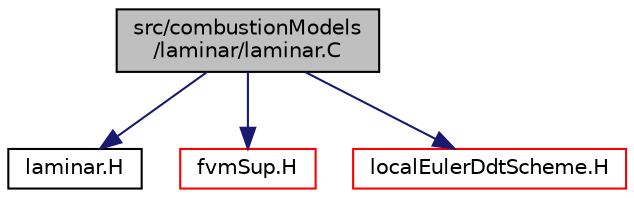 digraph "src/combustionModels/laminar/laminar.C"
{
  bgcolor="transparent";
  edge [fontname="Helvetica",fontsize="10",labelfontname="Helvetica",labelfontsize="10"];
  node [fontname="Helvetica",fontsize="10",shape=record];
  Node1 [label="src/combustionModels\l/laminar/laminar.C",height=0.2,width=0.4,color="black", fillcolor="grey75", style="filled", fontcolor="black"];
  Node1 -> Node2 [color="midnightblue",fontsize="10",style="solid",fontname="Helvetica"];
  Node2 [label="laminar.H",height=0.2,width=0.4,color="black",URL="$a04665.html"];
  Node1 -> Node3 [color="midnightblue",fontsize="10",style="solid",fontname="Helvetica"];
  Node3 [label="fvmSup.H",height=0.2,width=0.4,color="red",URL="$a05750.html",tooltip="Calculate the matrix for implicit and explicit sources. "];
  Node1 -> Node4 [color="midnightblue",fontsize="10",style="solid",fontname="Helvetica"];
  Node4 [label="localEulerDdtScheme.H",height=0.2,width=0.4,color="red",URL="$a05681.html"];
}
